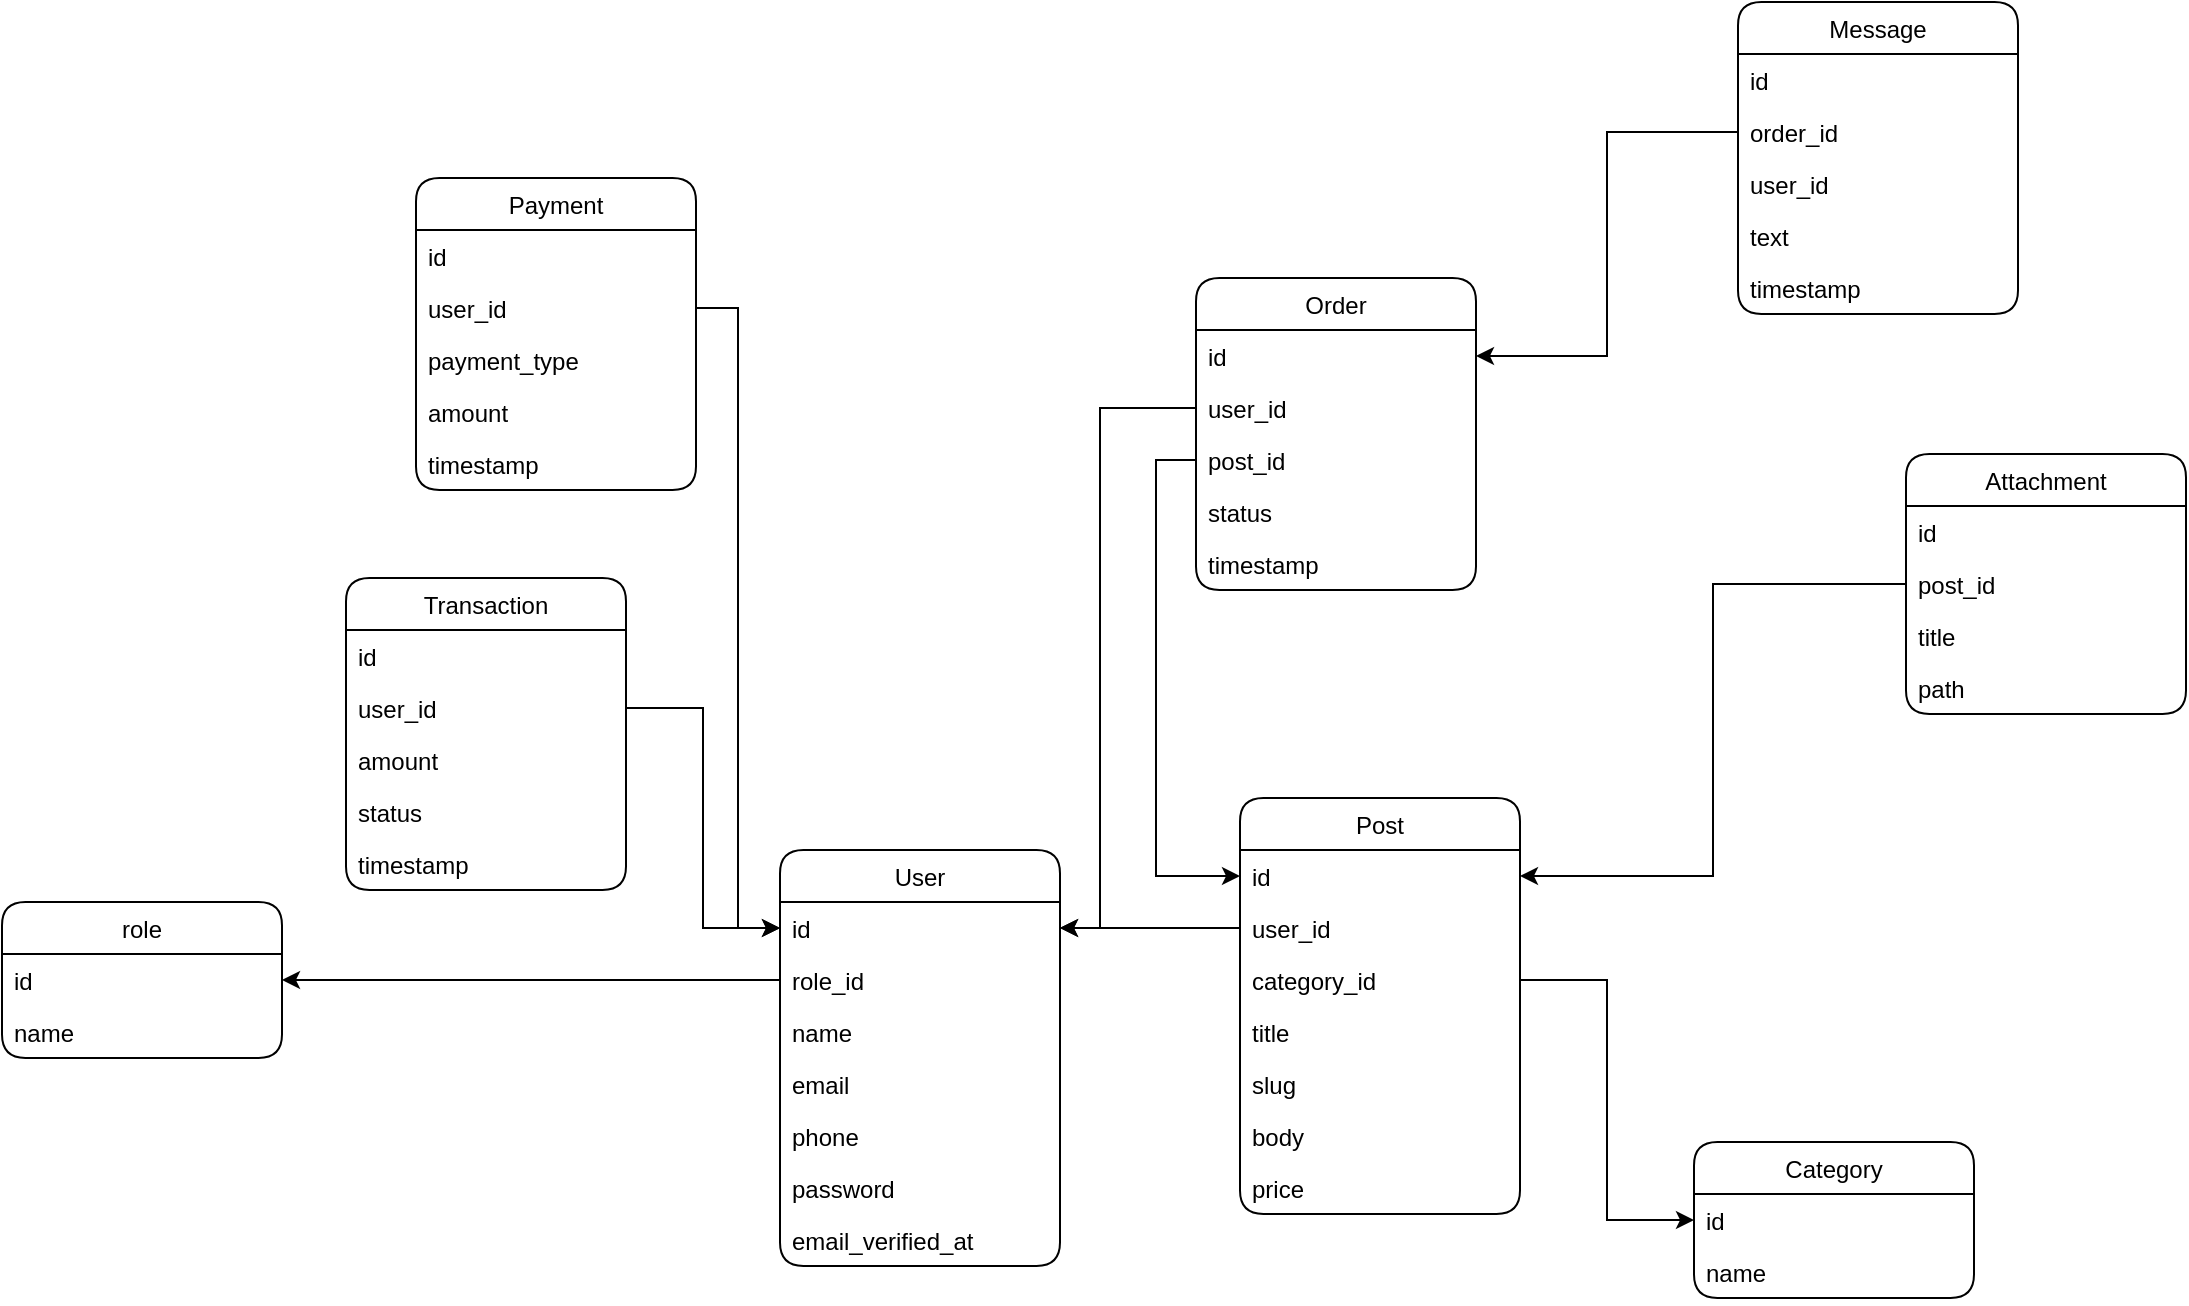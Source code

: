 <mxfile version="20.7.4" type="device"><diagram id="18LuKNpcksIGF4zcTCAO" name="Page-1"><mxGraphModel dx="1520" dy="966" grid="0" gridSize="10" guides="1" tooltips="1" connect="1" arrows="1" fold="1" page="0" pageScale="1" pageWidth="1100" pageHeight="850" math="0" shadow="0"><root><mxCell id="0"/><mxCell id="1" parent="0"/><mxCell id="6Pn6YzadlEzyOFqbPbMU-1" value="User" style="swimlane;fontStyle=0;childLayout=stackLayout;horizontal=1;startSize=26;fillColor=none;horizontalStack=0;resizeParent=1;resizeParentMax=0;resizeLast=0;collapsible=1;marginBottom=0;strokeColor=default;rounded=1;swimlaneLine=1;" parent="1" vertex="1"><mxGeometry x="350" y="205" width="140" height="208" as="geometry"/></mxCell><mxCell id="6Pn6YzadlEzyOFqbPbMU-2" value="id" style="text;strokeColor=none;fillColor=none;align=left;verticalAlign=top;spacingLeft=4;spacingRight=4;overflow=hidden;rotatable=0;points=[[0,0.5],[1,0.5]];portConstraint=eastwest;" parent="6Pn6YzadlEzyOFqbPbMU-1" vertex="1"><mxGeometry y="26" width="140" height="26" as="geometry"/></mxCell><mxCell id="6Pn6YzadlEzyOFqbPbMU-3" value="role_id" style="text;strokeColor=none;fillColor=none;align=left;verticalAlign=top;spacingLeft=4;spacingRight=4;overflow=hidden;rotatable=0;points=[[0,0.5],[1,0.5]];portConstraint=eastwest;" parent="6Pn6YzadlEzyOFqbPbMU-1" vertex="1"><mxGeometry y="52" width="140" height="26" as="geometry"/></mxCell><mxCell id="6Pn6YzadlEzyOFqbPbMU-4" value="name" style="text;strokeColor=none;fillColor=none;align=left;verticalAlign=top;spacingLeft=4;spacingRight=4;overflow=hidden;rotatable=0;points=[[0,0.5],[1,0.5]];portConstraint=eastwest;" parent="6Pn6YzadlEzyOFqbPbMU-1" vertex="1"><mxGeometry y="78" width="140" height="26" as="geometry"/></mxCell><mxCell id="6Pn6YzadlEzyOFqbPbMU-45" value="email" style="text;strokeColor=none;fillColor=none;align=left;verticalAlign=top;spacingLeft=4;spacingRight=4;overflow=hidden;rotatable=0;points=[[0,0.5],[1,0.5]];portConstraint=eastwest;" parent="6Pn6YzadlEzyOFqbPbMU-1" vertex="1"><mxGeometry y="104" width="140" height="26" as="geometry"/></mxCell><mxCell id="6Pn6YzadlEzyOFqbPbMU-76" value="phone" style="text;strokeColor=none;fillColor=none;align=left;verticalAlign=top;spacingLeft=4;spacingRight=4;overflow=hidden;rotatable=0;points=[[0,0.5],[1,0.5]];portConstraint=eastwest;" parent="6Pn6YzadlEzyOFqbPbMU-1" vertex="1"><mxGeometry y="130" width="140" height="26" as="geometry"/></mxCell><mxCell id="6Pn6YzadlEzyOFqbPbMU-46" value="password" style="text;strokeColor=none;fillColor=none;align=left;verticalAlign=top;spacingLeft=4;spacingRight=4;overflow=hidden;rotatable=0;points=[[0,0.5],[1,0.5]];portConstraint=eastwest;" parent="6Pn6YzadlEzyOFqbPbMU-1" vertex="1"><mxGeometry y="156" width="140" height="26" as="geometry"/></mxCell><mxCell id="6Pn6YzadlEzyOFqbPbMU-47" value="email_verified_at" style="text;strokeColor=none;fillColor=none;align=left;verticalAlign=top;spacingLeft=4;spacingRight=4;overflow=hidden;rotatable=0;points=[[0,0.5],[1,0.5]];portConstraint=eastwest;" parent="6Pn6YzadlEzyOFqbPbMU-1" vertex="1"><mxGeometry y="182" width="140" height="26" as="geometry"/></mxCell><mxCell id="6Pn6YzadlEzyOFqbPbMU-5" value="role" style="swimlane;fontStyle=0;childLayout=stackLayout;horizontal=1;startSize=26;fillColor=none;horizontalStack=0;resizeParent=1;resizeParentMax=0;resizeLast=0;collapsible=1;marginBottom=0;strokeColor=default;rounded=1;swimlaneLine=1;" parent="1" vertex="1"><mxGeometry x="-39" y="231" width="140" height="78" as="geometry"/></mxCell><mxCell id="6Pn6YzadlEzyOFqbPbMU-6" value="id" style="text;strokeColor=none;fillColor=none;align=left;verticalAlign=top;spacingLeft=4;spacingRight=4;overflow=hidden;rotatable=0;points=[[0,0.5],[1,0.5]];portConstraint=eastwest;" parent="6Pn6YzadlEzyOFqbPbMU-5" vertex="1"><mxGeometry y="26" width="140" height="26" as="geometry"/></mxCell><mxCell id="6Pn6YzadlEzyOFqbPbMU-8" value="name" style="text;strokeColor=none;fillColor=none;align=left;verticalAlign=top;spacingLeft=4;spacingRight=4;overflow=hidden;rotatable=0;points=[[0,0.5],[1,0.5]];portConstraint=eastwest;" parent="6Pn6YzadlEzyOFqbPbMU-5" vertex="1"><mxGeometry y="52" width="140" height="26" as="geometry"/></mxCell><mxCell id="6Pn6YzadlEzyOFqbPbMU-9" style="edgeStyle=orthogonalEdgeStyle;rounded=0;orthogonalLoop=1;jettySize=auto;html=1;exitX=0;exitY=0.5;exitDx=0;exitDy=0;" parent="1" source="6Pn6YzadlEzyOFqbPbMU-3" target="6Pn6YzadlEzyOFqbPbMU-6" edge="1"><mxGeometry relative="1" as="geometry"/></mxCell><mxCell id="6Pn6YzadlEzyOFqbPbMU-10" value="Post" style="swimlane;fontStyle=0;childLayout=stackLayout;horizontal=1;startSize=26;fillColor=none;horizontalStack=0;resizeParent=1;resizeParentMax=0;resizeLast=0;collapsible=1;marginBottom=0;strokeColor=default;rounded=1;swimlaneLine=1;" parent="1" vertex="1"><mxGeometry x="580" y="179" width="140" height="208" as="geometry"/></mxCell><mxCell id="6Pn6YzadlEzyOFqbPbMU-11" value="id" style="text;strokeColor=none;fillColor=none;align=left;verticalAlign=top;spacingLeft=4;spacingRight=4;overflow=hidden;rotatable=0;points=[[0,0.5],[1,0.5]];portConstraint=eastwest;" parent="6Pn6YzadlEzyOFqbPbMU-10" vertex="1"><mxGeometry y="26" width="140" height="26" as="geometry"/></mxCell><mxCell id="6Pn6YzadlEzyOFqbPbMU-12" value="user_id" style="text;strokeColor=none;fillColor=none;align=left;verticalAlign=top;spacingLeft=4;spacingRight=4;overflow=hidden;rotatable=0;points=[[0,0.5],[1,0.5]];portConstraint=eastwest;" parent="6Pn6YzadlEzyOFqbPbMU-10" vertex="1"><mxGeometry y="52" width="140" height="26" as="geometry"/></mxCell><mxCell id="6Pn6YzadlEzyOFqbPbMU-15" value="category_id" style="text;strokeColor=none;fillColor=none;align=left;verticalAlign=top;spacingLeft=4;spacingRight=4;overflow=hidden;rotatable=0;points=[[0,0.5],[1,0.5]];portConstraint=eastwest;" parent="6Pn6YzadlEzyOFqbPbMU-10" vertex="1"><mxGeometry y="78" width="140" height="26" as="geometry"/></mxCell><mxCell id="6Pn6YzadlEzyOFqbPbMU-13" value="title" style="text;strokeColor=none;fillColor=none;align=left;verticalAlign=top;spacingLeft=4;spacingRight=4;overflow=hidden;rotatable=0;points=[[0,0.5],[1,0.5]];portConstraint=eastwest;" parent="6Pn6YzadlEzyOFqbPbMU-10" vertex="1"><mxGeometry y="104" width="140" height="26" as="geometry"/></mxCell><mxCell id="6Pn6YzadlEzyOFqbPbMU-16" value="slug" style="text;strokeColor=none;fillColor=none;align=left;verticalAlign=top;spacingLeft=4;spacingRight=4;overflow=hidden;rotatable=0;points=[[0,0.5],[1,0.5]];portConstraint=eastwest;" parent="6Pn6YzadlEzyOFqbPbMU-10" vertex="1"><mxGeometry y="130" width="140" height="26" as="geometry"/></mxCell><mxCell id="6Pn6YzadlEzyOFqbPbMU-17" value="body" style="text;strokeColor=none;fillColor=none;align=left;verticalAlign=top;spacingLeft=4;spacingRight=4;overflow=hidden;rotatable=0;points=[[0,0.5],[1,0.5]];portConstraint=eastwest;" parent="6Pn6YzadlEzyOFqbPbMU-10" vertex="1"><mxGeometry y="156" width="140" height="26" as="geometry"/></mxCell><mxCell id="6Pn6YzadlEzyOFqbPbMU-75" value="price" style="text;strokeColor=none;fillColor=none;align=left;verticalAlign=top;spacingLeft=4;spacingRight=4;overflow=hidden;rotatable=0;points=[[0,0.5],[1,0.5]];portConstraint=eastwest;" parent="6Pn6YzadlEzyOFqbPbMU-10" vertex="1"><mxGeometry y="182" width="140" height="26" as="geometry"/></mxCell><mxCell id="6Pn6YzadlEzyOFqbPbMU-14" style="edgeStyle=orthogonalEdgeStyle;rounded=0;orthogonalLoop=1;jettySize=auto;html=1;exitX=0;exitY=0.5;exitDx=0;exitDy=0;" parent="1" source="6Pn6YzadlEzyOFqbPbMU-12" target="6Pn6YzadlEzyOFqbPbMU-2" edge="1"><mxGeometry relative="1" as="geometry"/></mxCell><mxCell id="6Pn6YzadlEzyOFqbPbMU-19" value="Category" style="swimlane;fontStyle=0;childLayout=stackLayout;horizontal=1;startSize=26;fillColor=none;horizontalStack=0;resizeParent=1;resizeParentMax=0;resizeLast=0;collapsible=1;marginBottom=0;strokeColor=default;rounded=1;swimlaneLine=1;" parent="1" vertex="1"><mxGeometry x="807" y="351" width="140" height="78" as="geometry"/></mxCell><mxCell id="6Pn6YzadlEzyOFqbPbMU-20" value="id" style="text;strokeColor=none;fillColor=none;align=left;verticalAlign=top;spacingLeft=4;spacingRight=4;overflow=hidden;rotatable=0;points=[[0,0.5],[1,0.5]];portConstraint=eastwest;" parent="6Pn6YzadlEzyOFqbPbMU-19" vertex="1"><mxGeometry y="26" width="140" height="26" as="geometry"/></mxCell><mxCell id="6Pn6YzadlEzyOFqbPbMU-25" value="name" style="text;strokeColor=none;fillColor=none;align=left;verticalAlign=top;spacingLeft=4;spacingRight=4;overflow=hidden;rotatable=0;points=[[0,0.5],[1,0.5]];portConstraint=eastwest;" parent="6Pn6YzadlEzyOFqbPbMU-19" vertex="1"><mxGeometry y="52" width="140" height="26" as="geometry"/></mxCell><mxCell id="6Pn6YzadlEzyOFqbPbMU-26" style="edgeStyle=orthogonalEdgeStyle;rounded=0;orthogonalLoop=1;jettySize=auto;html=1;exitX=1;exitY=0.5;exitDx=0;exitDy=0;" parent="1" source="6Pn6YzadlEzyOFqbPbMU-15" target="6Pn6YzadlEzyOFqbPbMU-20" edge="1"><mxGeometry relative="1" as="geometry"/></mxCell><mxCell id="6Pn6YzadlEzyOFqbPbMU-27" value="Message" style="swimlane;fontStyle=0;childLayout=stackLayout;horizontal=1;startSize=26;fillColor=none;horizontalStack=0;resizeParent=1;resizeParentMax=0;resizeLast=0;collapsible=1;marginBottom=0;strokeColor=default;rounded=1;swimlaneLine=1;" parent="1" vertex="1"><mxGeometry x="829" y="-219" width="140" height="156" as="geometry"/></mxCell><mxCell id="6Pn6YzadlEzyOFqbPbMU-28" value="id" style="text;strokeColor=none;fillColor=none;align=left;verticalAlign=top;spacingLeft=4;spacingRight=4;overflow=hidden;rotatable=0;points=[[0,0.5],[1,0.5]];portConstraint=eastwest;" parent="6Pn6YzadlEzyOFqbPbMU-27" vertex="1"><mxGeometry y="26" width="140" height="26" as="geometry"/></mxCell><mxCell id="6Pn6YzadlEzyOFqbPbMU-29" value="order_id" style="text;strokeColor=none;fillColor=none;align=left;verticalAlign=top;spacingLeft=4;spacingRight=4;overflow=hidden;rotatable=0;points=[[0,0.5],[1,0.5]];portConstraint=eastwest;" parent="6Pn6YzadlEzyOFqbPbMU-27" vertex="1"><mxGeometry y="52" width="140" height="26" as="geometry"/></mxCell><mxCell id="6Pn6YzadlEzyOFqbPbMU-30" value="user_id" style="text;strokeColor=none;fillColor=none;align=left;verticalAlign=top;spacingLeft=4;spacingRight=4;overflow=hidden;rotatable=0;points=[[0,0.5],[1,0.5]];portConstraint=eastwest;" parent="6Pn6YzadlEzyOFqbPbMU-27" vertex="1"><mxGeometry y="78" width="140" height="26" as="geometry"/></mxCell><mxCell id="6Pn6YzadlEzyOFqbPbMU-32" value="text" style="text;strokeColor=none;fillColor=none;align=left;verticalAlign=top;spacingLeft=4;spacingRight=4;overflow=hidden;rotatable=0;points=[[0,0.5],[1,0.5]];portConstraint=eastwest;" parent="6Pn6YzadlEzyOFqbPbMU-27" vertex="1"><mxGeometry y="104" width="140" height="26" as="geometry"/></mxCell><mxCell id="6Pn6YzadlEzyOFqbPbMU-44" value="timestamp" style="text;strokeColor=none;fillColor=none;align=left;verticalAlign=top;spacingLeft=4;spacingRight=4;overflow=hidden;rotatable=0;points=[[0,0.5],[1,0.5]];portConstraint=eastwest;" parent="6Pn6YzadlEzyOFqbPbMU-27" vertex="1"><mxGeometry y="130" width="140" height="26" as="geometry"/></mxCell><mxCell id="6Pn6YzadlEzyOFqbPbMU-34" value="Attachment" style="swimlane;fontStyle=0;childLayout=stackLayout;horizontal=1;startSize=26;fillColor=none;horizontalStack=0;resizeParent=1;resizeParentMax=0;resizeLast=0;collapsible=1;marginBottom=0;strokeColor=default;rounded=1;swimlaneLine=1;" parent="1" vertex="1"><mxGeometry x="913" y="7" width="140" height="130" as="geometry"/></mxCell><mxCell id="6Pn6YzadlEzyOFqbPbMU-35" value="id" style="text;strokeColor=none;fillColor=none;align=left;verticalAlign=top;spacingLeft=4;spacingRight=4;overflow=hidden;rotatable=0;points=[[0,0.5],[1,0.5]];portConstraint=eastwest;" parent="6Pn6YzadlEzyOFqbPbMU-34" vertex="1"><mxGeometry y="26" width="140" height="26" as="geometry"/></mxCell><mxCell id="6Pn6YzadlEzyOFqbPbMU-38" value="post_id" style="text;strokeColor=none;fillColor=none;align=left;verticalAlign=top;spacingLeft=4;spacingRight=4;overflow=hidden;rotatable=0;points=[[0,0.5],[1,0.5]];portConstraint=eastwest;" parent="6Pn6YzadlEzyOFqbPbMU-34" vertex="1"><mxGeometry y="52" width="140" height="26" as="geometry"/></mxCell><mxCell id="6Pn6YzadlEzyOFqbPbMU-36" value="title" style="text;strokeColor=none;fillColor=none;align=left;verticalAlign=top;spacingLeft=4;spacingRight=4;overflow=hidden;rotatable=0;points=[[0,0.5],[1,0.5]];portConstraint=eastwest;" parent="6Pn6YzadlEzyOFqbPbMU-34" vertex="1"><mxGeometry y="78" width="140" height="26" as="geometry"/></mxCell><mxCell id="6Pn6YzadlEzyOFqbPbMU-37" value="path" style="text;strokeColor=none;fillColor=none;align=left;verticalAlign=top;spacingLeft=4;spacingRight=4;overflow=hidden;rotatable=0;points=[[0,0.5],[1,0.5]];portConstraint=eastwest;" parent="6Pn6YzadlEzyOFqbPbMU-34" vertex="1"><mxGeometry y="104" width="140" height="26" as="geometry"/></mxCell><mxCell id="6Pn6YzadlEzyOFqbPbMU-42" style="edgeStyle=orthogonalEdgeStyle;rounded=0;orthogonalLoop=1;jettySize=auto;html=1;exitX=0;exitY=0.5;exitDx=0;exitDy=0;" parent="1" source="6Pn6YzadlEzyOFqbPbMU-38" target="6Pn6YzadlEzyOFqbPbMU-11" edge="1"><mxGeometry relative="1" as="geometry"/></mxCell><mxCell id="6Pn6YzadlEzyOFqbPbMU-48" value="Order" style="swimlane;fontStyle=0;childLayout=stackLayout;horizontal=1;startSize=26;fillColor=none;horizontalStack=0;resizeParent=1;resizeParentMax=0;resizeLast=0;collapsible=1;marginBottom=0;strokeColor=default;rounded=1;swimlaneLine=1;" parent="1" vertex="1"><mxGeometry x="558" y="-81" width="140" height="156" as="geometry"/></mxCell><mxCell id="6Pn6YzadlEzyOFqbPbMU-49" value="id" style="text;strokeColor=none;fillColor=none;align=left;verticalAlign=top;spacingLeft=4;spacingRight=4;overflow=hidden;rotatable=0;points=[[0,0.5],[1,0.5]];portConstraint=eastwest;" parent="6Pn6YzadlEzyOFqbPbMU-48" vertex="1"><mxGeometry y="26" width="140" height="26" as="geometry"/></mxCell><mxCell id="6Pn6YzadlEzyOFqbPbMU-50" value="user_id" style="text;strokeColor=none;fillColor=none;align=left;verticalAlign=top;spacingLeft=4;spacingRight=4;overflow=hidden;rotatable=0;points=[[0,0.5],[1,0.5]];portConstraint=eastwest;" parent="6Pn6YzadlEzyOFqbPbMU-48" vertex="1"><mxGeometry y="52" width="140" height="26" as="geometry"/></mxCell><mxCell id="6Pn6YzadlEzyOFqbPbMU-51" value="post_id" style="text;strokeColor=none;fillColor=none;align=left;verticalAlign=top;spacingLeft=4;spacingRight=4;overflow=hidden;rotatable=0;points=[[0,0.5],[1,0.5]];portConstraint=eastwest;" parent="6Pn6YzadlEzyOFqbPbMU-48" vertex="1"><mxGeometry y="78" width="140" height="26" as="geometry"/></mxCell><mxCell id="6Pn6YzadlEzyOFqbPbMU-66" value="status" style="text;strokeColor=none;fillColor=none;align=left;verticalAlign=top;spacingLeft=4;spacingRight=4;overflow=hidden;rotatable=0;points=[[0,0.5],[1,0.5]];portConstraint=eastwest;" parent="6Pn6YzadlEzyOFqbPbMU-48" vertex="1"><mxGeometry y="104" width="140" height="26" as="geometry"/></mxCell><mxCell id="6Pn6YzadlEzyOFqbPbMU-54" value="timestamp" style="text;strokeColor=none;fillColor=none;align=left;verticalAlign=top;spacingLeft=4;spacingRight=4;overflow=hidden;rotatable=0;points=[[0,0.5],[1,0.5]];portConstraint=eastwest;" parent="6Pn6YzadlEzyOFqbPbMU-48" vertex="1"><mxGeometry y="130" width="140" height="26" as="geometry"/></mxCell><mxCell id="6Pn6YzadlEzyOFqbPbMU-55" value="Payment" style="swimlane;fontStyle=0;childLayout=stackLayout;horizontal=1;startSize=26;fillColor=none;horizontalStack=0;resizeParent=1;resizeParentMax=0;resizeLast=0;collapsible=1;marginBottom=0;strokeColor=default;rounded=1;swimlaneLine=1;" parent="1" vertex="1"><mxGeometry x="168" y="-131" width="140" height="156" as="geometry"/></mxCell><mxCell id="6Pn6YzadlEzyOFqbPbMU-56" value="id" style="text;strokeColor=none;fillColor=none;align=left;verticalAlign=top;spacingLeft=4;spacingRight=4;overflow=hidden;rotatable=0;points=[[0,0.5],[1,0.5]];portConstraint=eastwest;" parent="6Pn6YzadlEzyOFqbPbMU-55" vertex="1"><mxGeometry y="26" width="140" height="26" as="geometry"/></mxCell><mxCell id="6Pn6YzadlEzyOFqbPbMU-57" value="user_id" style="text;strokeColor=none;fillColor=none;align=left;verticalAlign=top;spacingLeft=4;spacingRight=4;overflow=hidden;rotatable=0;points=[[0,0.5],[1,0.5]];portConstraint=eastwest;" parent="6Pn6YzadlEzyOFqbPbMU-55" vertex="1"><mxGeometry y="52" width="140" height="26" as="geometry"/></mxCell><mxCell id="6Pn6YzadlEzyOFqbPbMU-59" value="payment_type" style="text;strokeColor=none;fillColor=none;align=left;verticalAlign=top;spacingLeft=4;spacingRight=4;overflow=hidden;rotatable=0;points=[[0,0.5],[1,0.5]];portConstraint=eastwest;" parent="6Pn6YzadlEzyOFqbPbMU-55" vertex="1"><mxGeometry y="78" width="140" height="26" as="geometry"/></mxCell><mxCell id="6Pn6YzadlEzyOFqbPbMU-60" value="amount" style="text;strokeColor=none;fillColor=none;align=left;verticalAlign=top;spacingLeft=4;spacingRight=4;overflow=hidden;rotatable=0;points=[[0,0.5],[1,0.5]];portConstraint=eastwest;" parent="6Pn6YzadlEzyOFqbPbMU-55" vertex="1"><mxGeometry y="104" width="140" height="26" as="geometry"/></mxCell><mxCell id="6Pn6YzadlEzyOFqbPbMU-58" value="timestamp" style="text;strokeColor=none;fillColor=none;align=left;verticalAlign=top;spacingLeft=4;spacingRight=4;overflow=hidden;rotatable=0;points=[[0,0.5],[1,0.5]];portConstraint=eastwest;" parent="6Pn6YzadlEzyOFqbPbMU-55" vertex="1"><mxGeometry y="130" width="140" height="26" as="geometry"/></mxCell><mxCell id="6Pn6YzadlEzyOFqbPbMU-63" style="edgeStyle=orthogonalEdgeStyle;rounded=0;orthogonalLoop=1;jettySize=auto;html=1;exitX=1;exitY=0.5;exitDx=0;exitDy=0;" parent="1" source="6Pn6YzadlEzyOFqbPbMU-57" target="6Pn6YzadlEzyOFqbPbMU-2" edge="1"><mxGeometry relative="1" as="geometry"/></mxCell><mxCell id="6Pn6YzadlEzyOFqbPbMU-64" style="edgeStyle=orthogonalEdgeStyle;rounded=0;orthogonalLoop=1;jettySize=auto;html=1;exitX=0;exitY=0.5;exitDx=0;exitDy=0;" parent="1" source="6Pn6YzadlEzyOFqbPbMU-50" target="6Pn6YzadlEzyOFqbPbMU-2" edge="1"><mxGeometry x="-0.024" y="-9" relative="1" as="geometry"><Array as="points"><mxPoint x="510" y="-16"/><mxPoint x="510" y="244"/></Array><mxPoint as="offset"/></mxGeometry></mxCell><mxCell id="6Pn6YzadlEzyOFqbPbMU-65" style="edgeStyle=orthogonalEdgeStyle;rounded=0;orthogonalLoop=1;jettySize=auto;html=1;exitX=0;exitY=0.5;exitDx=0;exitDy=0;" parent="1" source="6Pn6YzadlEzyOFqbPbMU-51" target="6Pn6YzadlEzyOFqbPbMU-11" edge="1"><mxGeometry relative="1" as="geometry"/></mxCell><mxCell id="6Pn6YzadlEzyOFqbPbMU-67" value="Transaction" style="swimlane;fontStyle=0;childLayout=stackLayout;horizontal=1;startSize=26;fillColor=none;horizontalStack=0;resizeParent=1;resizeParentMax=0;resizeLast=0;collapsible=1;marginBottom=0;strokeColor=default;rounded=1;swimlaneLine=1;" parent="1" vertex="1"><mxGeometry x="133" y="69" width="140" height="156" as="geometry"/></mxCell><mxCell id="6Pn6YzadlEzyOFqbPbMU-68" value="id" style="text;strokeColor=none;fillColor=none;align=left;verticalAlign=top;spacingLeft=4;spacingRight=4;overflow=hidden;rotatable=0;points=[[0,0.5],[1,0.5]];portConstraint=eastwest;" parent="6Pn6YzadlEzyOFqbPbMU-67" vertex="1"><mxGeometry y="26" width="140" height="26" as="geometry"/></mxCell><mxCell id="6Pn6YzadlEzyOFqbPbMU-69" value="user_id" style="text;strokeColor=none;fillColor=none;align=left;verticalAlign=top;spacingLeft=4;spacingRight=4;overflow=hidden;rotatable=0;points=[[0,0.5],[1,0.5]];portConstraint=eastwest;" parent="6Pn6YzadlEzyOFqbPbMU-67" vertex="1"><mxGeometry y="52" width="140" height="26" as="geometry"/></mxCell><mxCell id="6Pn6YzadlEzyOFqbPbMU-71" value="amount" style="text;strokeColor=none;fillColor=none;align=left;verticalAlign=top;spacingLeft=4;spacingRight=4;overflow=hidden;rotatable=0;points=[[0,0.5],[1,0.5]];portConstraint=eastwest;" parent="6Pn6YzadlEzyOFqbPbMU-67" vertex="1"><mxGeometry y="78" width="140" height="26" as="geometry"/></mxCell><mxCell id="6Pn6YzadlEzyOFqbPbMU-72" value="status" style="text;strokeColor=none;fillColor=none;align=left;verticalAlign=top;spacingLeft=4;spacingRight=4;overflow=hidden;rotatable=0;points=[[0,0.5],[1,0.5]];portConstraint=eastwest;" parent="6Pn6YzadlEzyOFqbPbMU-67" vertex="1"><mxGeometry y="104" width="140" height="26" as="geometry"/></mxCell><mxCell id="6Pn6YzadlEzyOFqbPbMU-73" value="timestamp" style="text;strokeColor=none;fillColor=none;align=left;verticalAlign=top;spacingLeft=4;spacingRight=4;overflow=hidden;rotatable=0;points=[[0,0.5],[1,0.5]];portConstraint=eastwest;" parent="6Pn6YzadlEzyOFqbPbMU-67" vertex="1"><mxGeometry y="130" width="140" height="26" as="geometry"/></mxCell><mxCell id="6Pn6YzadlEzyOFqbPbMU-74" style="edgeStyle=orthogonalEdgeStyle;rounded=0;orthogonalLoop=1;jettySize=auto;html=1;exitX=1;exitY=0.5;exitDx=0;exitDy=0;" parent="1" source="6Pn6YzadlEzyOFqbPbMU-69" target="6Pn6YzadlEzyOFqbPbMU-2" edge="1"><mxGeometry relative="1" as="geometry"/></mxCell><mxCell id="SYDO_ev4wPm6S-BByQa--2" style="edgeStyle=orthogonalEdgeStyle;rounded=0;orthogonalLoop=1;jettySize=auto;html=1;exitX=0;exitY=0.5;exitDx=0;exitDy=0;" parent="1" source="6Pn6YzadlEzyOFqbPbMU-29" target="6Pn6YzadlEzyOFqbPbMU-49" edge="1"><mxGeometry relative="1" as="geometry"/></mxCell></root></mxGraphModel></diagram></mxfile>